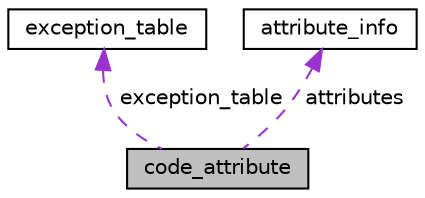digraph "code_attribute"
{
 // LATEX_PDF_SIZE
  edge [fontname="Helvetica",fontsize="10",labelfontname="Helvetica",labelfontsize="10"];
  node [fontname="Helvetica",fontsize="10",shape=record];
  Node1 [label="code_attribute",height=0.2,width=0.4,color="black", fillcolor="grey75", style="filled", fontcolor="black",tooltip="Estrutura de dados contendo as intruções para a jvm e informação auxiliar para um método."];
  Node2 -> Node1 [dir="back",color="darkorchid3",fontsize="10",style="dashed",label=" exception_table" ,fontname="Helvetica"];
  Node2 [label="exception_table",height=0.2,width=0.4,color="black", fillcolor="white", style="filled",URL="$structexception__table.html",tooltip="Estrutura de dados em que cada entrada descreve uma exceção no array do código."];
  Node3 -> Node1 [dir="back",color="darkorchid3",fontsize="10",style="dashed",label=" attributes" ,fontname="Helvetica"];
  Node3 [label="attribute_info",height=0.2,width=0.4,color="black", fillcolor="white", style="filled",URL="$structattribute__info.html",tooltip="Estrutura de dados com as informações dos atributos de uma classe."];
}
